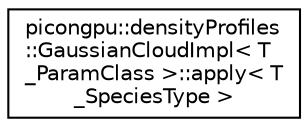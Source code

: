 digraph "Graphical Class Hierarchy"
{
 // LATEX_PDF_SIZE
  edge [fontname="Helvetica",fontsize="10",labelfontname="Helvetica",labelfontsize="10"];
  node [fontname="Helvetica",fontsize="10",shape=record];
  rankdir="LR";
  Node0 [label="picongpu::densityProfiles\l::GaussianCloudImpl\< T\l_ParamClass \>::apply\< T\l_SpeciesType \>",height=0.2,width=0.4,color="black", fillcolor="white", style="filled",URL="$structpicongpu_1_1density_profiles_1_1_gaussian_cloud_impl_1_1apply.html",tooltip=" "];
}
